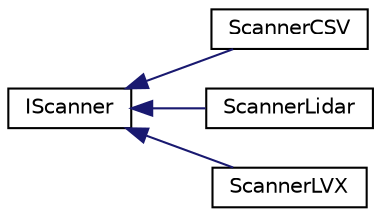 digraph "Graphical Class Hierarchy"
{
 // LATEX_PDF_SIZE
  edge [fontname="Helvetica",fontsize="10",labelfontname="Helvetica",labelfontsize="10"];
  node [fontname="Helvetica",fontsize="10",shape=record];
  rankdir="LR";
  Node0 [label="IScanner",height=0.2,width=0.4,color="black", fillcolor="white", style="filled",URL="$classIScanner.html",tooltip=" "];
  Node0 -> Node1 [dir="back",color="midnightblue",fontsize="10",style="solid",fontname="Helvetica"];
  Node1 [label="ScannerCSV",height=0.2,width=0.4,color="black", fillcolor="white", style="filled",URL="$classScannerCSV.html",tooltip=" "];
  Node0 -> Node2 [dir="back",color="midnightblue",fontsize="10",style="solid",fontname="Helvetica"];
  Node2 [label="ScannerLidar",height=0.2,width=0.4,color="black", fillcolor="white", style="filled",URL="$classScannerLidar.html",tooltip=" "];
  Node0 -> Node3 [dir="back",color="midnightblue",fontsize="10",style="solid",fontname="Helvetica"];
  Node3 [label="ScannerLVX",height=0.2,width=0.4,color="black", fillcolor="white", style="filled",URL="$classScannerLVX.html",tooltip=" "];
}
